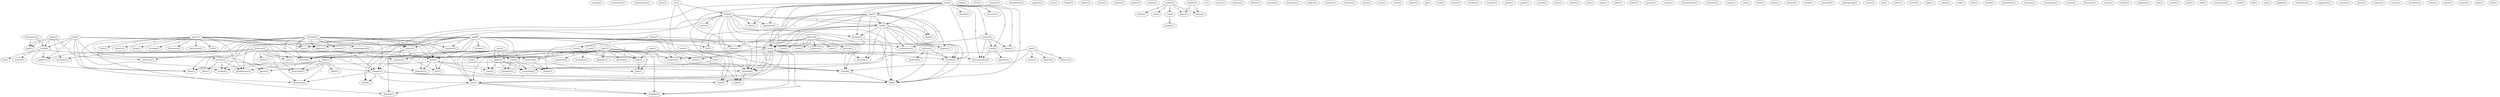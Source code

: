digraph G {
  manage [ label="manage(1)" ];
  molestation [ label="molestation(1)" ];
  condemnation [ label="condemnation(1)" ];
  show [ label="show(1)" ];
  intercourse [ label="intercourse(2)" ];
  ritual [ label="ritual(4)" ];
  part [ label="part(1)" ];
  judge [ label="judge(1)" ];
  force [ label="force(1)" ];
  agree [ label="agree(1)" ];
  theft [ label="theft(1)" ];
  deserve [ label="deserve(1)" ];
  living [ label="living(1)" ];
  coveting [ label="coveting(1)" ];
  activity [ label="activity(2)" ];
  discussion [ label="discussion(1)" ];
  rhetorician [ label="rhetorician(1)" ];
  led [ label="led(1)" ];
  suggests [ label="suggests(1)" ];
  matter [ label="matter(2)" ];
  fact [ label="fact(1)" ];
  drunkenness [ label="drunkenness(1)" ];
  interest [ label="interest(2)" ];
  reviling [ label="reviling(1)" ];
  fornication [ label="fornication(1)" ];
  someone [ label="someone(1)" ];
  idiosyncracy [ label="idiosyncracy(1)" ];
  appears [ label="appears(1)" ];
  case [ label="case(1)" ];
  length [ label="length(1)" ];
  argues [ label="argues(1)" ];
  abuse [ label="abuse(1)" ];
  shadow [ label="shadow(1)" ];
  guide [ label="guide(1)" ];
  conjure [ label="conjure(1)" ];
  cor [ label="cor(1)" ];
  doubt [ label="doubt(3)" ];
  anything [ label="anything(4)" ];
  make [ label="make(1)" ];
  siemon [ label="siemon(3)" ];
  article [ label="article(1)" ];
  edu [ label="edu(2)" ];
  com [ label="com(4)" ];
  panix [ label="panix(3)" ];
  writes [ label="writes(2)" ];
  cc [ label="cc(1)" ];
  mserv [ label="mserv(1)" ];
  defense [ label="defense(1)" ];
  follows [ label="follows(1)" ];
  porneia [ label="porneia(2)" ];
  moderator [ label="moderator(1)" ];
  subject [ label="subject(1)" ];
  witness [ label="witness(3)" ];
  darkness [ label="darkness(2)" ];
  trouble [ label="trouble(2)" ];
  everything [ label="everything(2)" ];
  find [ label="find(2)" ];
  love [ label="love(1)" ];
  depends [ label="depends(1)" ];
  neighbor [ label="neighbor(2)" ];
  examine [ label="examine(1)" ];
  criterion [ label="criterion(1)" ];
  dozen [ label="dozen(1)" ];
  read [ label="read(1)" ];
  slander [ label="slander(1)" ];
  amounts [ label="amounts(1)" ];
  rape [ label="rape(5)" ];
  child [ label="child(2)" ];
  use [ label="use(1)" ];
  ignorance [ label="ignorance(1)" ];
  context [ label="context(2)" ];
  dismiss [ label="dismiss(2)" ];
  use [ label="use(4)" ];
  vilest [ label="vilest(1)" ];
  charge [ label="charge(1)" ];
  raised [ label="raised(1)" ];
  story [ label="story(2)" ];
  cause [ label="cause(1)" ];
  homosexuality [ label="homosexuality(4)" ];
  law [ label="law(4)" ];
  applies [ label="applies(1)" ];
  ignore [ label="ignore(1)" ];
  know [ label="know(1)" ];
  thought [ label="thought(1)" ];
  determine [ label="determine(1)" ];
  feels [ label="feels(1)" ];
  news [ label="news(1)" ];
  verse [ label="verse(2)" ];
  equate [ label="equate(2)" ];
  go [ label="go(1)" ];
  send [ label="send(1)" ];
  letter [ label="letter(1)" ];
  everyone [ label="everyone(1)" ];
  corner [ label="corner(1)" ];
  world [ label="world(6)" ];
  basis [ label="basis(2)" ];
  conclusion [ label="conclusion(1)" ];
  selection [ label="selection(1)" ];
  torpedo [ label="torpedo(1)" ];
  quote [ label="quote(1)" ];
  psalm [ label="psalm(1)" ];
  counsel [ label="counsel(1)" ];
  raise [ label="raise(1)" ];
  culture [ label="culture(1)" ];
  clue [ label="clue(1)" ];
  obey [ label="obey(1)" ];
  spirit [ label="spirit(1)" ];
  bother [ label="bother(1)" ];
  ground [ label="ground(1)" ];
  son [ label="son(2)" ];
  believes [ label="believes(1)" ];
  name [ label="name(1)" ];
  believe [ label="believe(2)" ];
  condemn [ label="condemn(3)" ];
  buried [ label="buried(1)" ];
  lot [ label="lot(1)" ];
  couple [ label="couple(1)" ];
  interpretation [ label="interpretation(1)" ];
  stand [ label="stand(1)" ];
  meaning [ label="meaning(1)" ];
  chapter [ label="chapter(1)" ];
  sex [ label="sex(1)" ];
  continuation [ label="continuation(1)" ];
  dishonest [ label="dishonest(1)" ];
  comes [ label="comes(1)" ];
  took [ label="took(1)" ];
  linch [ label="linch(1)" ];
  hates [ label="hates(1)" ];
  address [ label="address(4)" ];
  side [ label="side(1)" ];
  herring [ label="herring(1)" ];
  front [ label="front(1)" ];
  track [ label="track(1)" ];
  debate [ label="debate(1)" ];
  issue [ label="issue(2)" ];
  business [ label="business(1)" ];
  return [ label="return(1)" ];
  won [ label="won(2)" ];
  deal [ label="deal(1)" ];
  exegesis [ label="exegesis(1)" ];
  take [ label="take(2)" ];
  think [ label="think(3)" ];
  love [ label="love(1)" ];
  come [ label="come(1)" ];
  fear [ label="fear(1)" ];
  kashrut [ label="kashrut(1)" ];
  break [ label="break(1)" ];
  command [ label="command(1)" ];
  adult [ label="adult(1)" ];
  anthropology [ label="anthropology(1)" ];
  notice [ label="notice(1)" ];
  pin [ label="pin(1)" ];
  order [ label="order(1)" ];
  reread [ label="reread(1)" ];
  christian [ label="christian(2)" ];
  wishes [ label="wishes(1)" ];
  expound [ label="expound(1)" ];
  see [ label="see(3)" ];
  commandment [ label="commandment(2)" ];
  bible [ label="bible(1)" ];
  sodom [ label="sodom(1)" ];
  told [ label="told(1)" ];
  time [ label="time(1)" ];
  acts [ label="acts(1)" ];
  light [ label="light(10)" ];
  came [ label="came(1)" ];
  truth [ label="truth(4)" ];
  sort [ label="sort(1)" ];
  prejudice [ label="prejudice(1)" ];
  forbid [ label="forbid(1)" ];
  effort [ label="effort(1)" ];
  christianity [ label="christianity(1)" ];
  sensitize [ label="sensitize(1)" ];
  paul [ label="paul(8)" ];
  license [ label="license(1)" ];
  tells [ label="tells(1)" ];
  prince [ label="prince(1)" ];
  assumption [ label="assumption(1)" ];
  anyone [ label="anyone(1)" ];
  discusses [ label="discusses(1)" ];
  claims [ label="claims(1)" ];
  inherit [ label="inherit(1)" ];
  sake [ label="sake(1)" ];
  leviticus [ label="leviticus(5)" ];
  behavior [ label="behavior(6)" ];
  decide [ label="decide(1)" ];
  judgment [ label="judgment(1)" ];
  die [ label="die(1)" ];
  usenet [ label="usenet(1)" ];
  god [ label="god(13)" ];
  incendiary [ label="incendiary(1)" ];
  kingdom [ label="kingdom(1)" ];
  shunning [ label="shunning(1)" ];
  argument [ label="argument(2)" ];
  joke [ label="joke(1)" ];
  self [ label="self(1)" ];
  restatement [ label="restatement(1)" ];
  mark [ label="mark(1)" ];
  shame [ label="shame(1)" ];
  fall [ label="fall(1)" ];
  humanity [ label="humanity(1)" ];
  christ [ label="christ(3)" ];
  iup [ label="iup(1)" ];
  michael [ label="michael(3)" ];
  blanket [ label="blanket(1)" ];
  wickedness [ label="wickedness(1)" ];
  magnitude [ label="magnitude(1)" ];
  concern [ label="concern(1)" ];
  shows [ label="shows(1)" ];
  equation [ label="equation(1)" ];
  require [ label="require(1)" ];
  course [ label="course(1)" ];
  circularity [ label="circularity(2)" ];
  listen [ label="listen(1)" ];
  jesus [ label="jesus(1)" ];
  mozart [ label="mozart(1)" ];
  john [ label="john(1)" ];
  kind [ label="kind(1)" ];
  intercourse -> ritual [ label="1" ];
  intercourse -> part [ label="1" ];
  agree -> theft [ label="1" ];
  agree -> deserve [ label="1" ];
  agree -> living [ label="1" ];
  agree -> coveting [ label="1" ];
  agree -> activity [ label="1" ];
  agree -> discussion [ label="1" ];
  agree -> rhetorician [ label="1" ];
  agree -> led [ label="1" ];
  agree -> suggests [ label="1" ];
  agree -> matter [ label="1" ];
  agree -> fact [ label="1" ];
  agree -> drunkenness [ label="1" ];
  agree -> interest [ label="1" ];
  agree -> reviling [ label="1" ];
  agree -> fornication [ label="1" ];
  cor -> doubt [ label="1" ];
  cor -> anything [ label="1" ];
  cor -> make [ label="1" ];
  siemon -> article [ label="1" ];
  siemon -> edu [ label="1" ];
  siemon -> com [ label="1" ];
  siemon -> panix [ label="1" ];
  siemon -> writes [ label="1" ];
  witness -> darkness [ label="2" ];
  witness -> trouble [ label="1" ];
  witness -> everything [ label="2" ];
  witness -> find [ label="1" ];
  love -> depends [ label="1" ];
  love -> neighbor [ label="1" ];
  read -> slander [ label="1" ];
  read -> amounts [ label="1" ];
  read -> rape [ label="1" ];
  read -> child [ label="1" ];
  read -> use [ label="1" ];
  read -> ignorance [ label="1" ];
  read -> trouble [ label="1" ];
  read -> context [ label="1" ];
  read -> dismiss [ label="1" ];
  read -> use [ label="1" ];
  read -> vilest [ label="1" ];
  read -> charge [ label="1" ];
  read -> raised [ label="1" ];
  read -> story [ label="1" ];
  read -> cause [ label="1" ];
  read -> homosexuality [ label="1" ];
  read -> find [ label="1" ];
  law -> ritual [ label="2" ];
  law -> part [ label="2" ];
  law -> applies [ label="1" ];
  law -> ignore [ label="1" ];
  law -> know [ label="1" ];
  law -> thought [ label="1" ];
  law -> determine [ label="1" ];
  law -> feels [ label="1" ];
  doubt -> child [ label="1" ];
  doubt -> ignorance [ label="1" ];
  doubt -> trouble [ label="1" ];
  doubt -> dismiss [ label="1" ];
  doubt -> vilest [ label="1" ];
  doubt -> corner [ label="1" ];
  doubt -> thought [ label="1" ];
  doubt -> anything [ label="2" ];
  doubt -> raised [ label="1" ];
  doubt -> cause [ label="1" ];
  doubt -> make [ label="1" ];
  doubt -> world [ label="1" ];
  doubt -> find [ label="1" ];
  basis -> ritual [ label="1" ];
  basis -> part [ label="1" ];
  basis -> conclusion [ label="1" ];
  basis -> selection [ label="1" ];
  son -> believes [ label="1" ];
  son -> name [ label="1" ];
  son -> believe [ label="1" ];
  son -> condemn [ label="1" ];
  son -> world [ label="1" ];
  ritual -> applies [ label="1" ];
  ritual -> know [ label="1" ];
  ritual -> feels [ label="1" ];
  ritual -> buried [ label="1" ];
  ritual -> lot [ label="1" ];
  rape -> child [ label="1" ];
  rape -> use [ label="2" ];
  rape -> stand [ label="1" ];
  rape -> meaning [ label="1" ];
  rape -> chapter [ label="1" ];
  rape -> sex [ label="1" ];
  rape -> use [ label="2" ];
  rape -> continuation [ label="1" ];
  rape -> anything [ label="1" ];
  child -> use [ label="1" ];
  child -> stand [ label="1" ];
  child -> meaning [ label="1" ];
  child -> trouble [ label="1" ];
  child -> chapter [ label="1" ];
  child -> dismiss [ label="1" ];
  child -> use [ label="1" ];
  child -> continuation [ label="1" ];
  child -> anything [ label="1" ];
  child -> cause [ label="1" ];
  child -> find [ label="1" ];
  address -> side [ label="1" ];
  address -> herring [ label="1" ];
  address -> front [ label="1" ];
  address -> track [ label="1" ];
  address -> debate [ label="1" ];
  address -> issue [ label="1" ];
  address -> business [ label="1" ];
  address -> world [ label="1" ];
  address -> return [ label="1" ];
  won -> deal [ label="1" ];
  won -> trouble [ label="1" ];
  won -> exegesis [ label="1" ];
  won -> take [ label="1" ];
  use -> meaning [ label="1" ];
  use -> think [ label="1" ];
  use -> anything [ label="1" ];
  use -> love [ label="1" ];
  use -> neighbor [ label="1" ];
  come -> fear [ label="1" ];
  come -> world [ label="1" ];
  activity -> adult [ label="1" ];
  activity -> drunkenness [ label="1" ];
  activity -> reviling [ label="1" ];
  activity -> fornication [ label="1" ];
  christian -> applies [ label="1" ];
  christian -> suggests [ label="1" ];
  christian -> depends [ label="1" ];
  christian -> matter [ label="1" ];
  christian -> fact [ label="1" ];
  christian -> know [ label="1" ];
  christian -> thought [ label="1" ];
  christian -> wishes [ label="1" ];
  christian -> expound [ label="1" ];
  christian -> interest [ label="1" ];
  christian -> love [ label="1" ];
  christian -> feels [ label="1" ];
  christian -> see [ label="1" ];
  christian -> commandment [ label="1" ];
  acts -> know [ label="1" ];
  acts -> light [ label="1" ];
  acts -> came [ label="1" ];
  acts -> truth [ label="1" ];
  acts -> sort [ label="1" ];
  acts -> prejudice [ label="1" ];
  think -> ignore [ label="1" ];
  think -> thought [ label="1" ];
  think -> drunkenness [ label="1" ];
  think -> reviling [ label="1" ];
  think -> determine [ label="1" ];
  think -> effort [ label="1" ];
  think -> fornication [ label="1" ];
  trouble -> find [ label="1" ];
  paul -> chapter [ label="2" ];
  paul -> sex [ label="2" ];
  paul -> suggests [ label="1" ];
  paul -> use [ label="2" ];
  paul -> license [ label="2" ];
  paul -> continuation [ label="2" ];
  paul -> depends [ label="1" ];
  paul -> matter [ label="1" ];
  paul -> take [ label="2" ];
  paul -> tells [ label="2" ];
  paul -> fact [ label="1" ];
  paul -> know [ label="2" ];
  paul -> thought [ label="1" ];
  paul -> drunkenness [ label="1" ];
  paul -> anything [ label="3" ];
  paul -> expound [ label="1" ];
  paul -> interest [ label="1" ];
  paul -> reviling [ label="1" ];
  paul -> love [ label="1" ];
  paul -> fornication [ label="1" ];
  com -> prince [ label="1" ];
  context -> use [ label="1" ];
  context -> charge [ label="1" ];
  context -> story [ label="1" ];
  context -> homosexuality [ label="1" ];
  dismiss -> use [ label="1" ];
  dismiss -> find [ label="1" ];
  sake -> take [ label="1" ];
  sake -> know [ label="1" ];
  sake -> condemn [ label="1" ];
  leviticus -> ignore [ label="2" ];
  leviticus -> exegesis [ label="1" ];
  leviticus -> behavior [ label="1" ];
  leviticus -> decide [ label="1" ];
  leviticus -> know [ label="1" ];
  leviticus -> conclusion [ label="1" ];
  leviticus -> thought [ label="1" ];
  leviticus -> determine [ label="1" ];
  leviticus -> selection [ label="1" ];
  leviticus -> feels [ label="1" ];
  leviticus -> see [ label="1" ];
  use -> anything [ label="1" ];
  use -> love [ label="1" ];
  use -> neighbor [ label="1" ];
  god -> take [ label="2" ];
  god -> incendiary [ label="1" ];
  god -> behavior [ label="1" ];
  god -> tells [ label="1" ];
  god -> know [ label="1" ];
  god -> light [ label="2" ];
  god -> came [ label="1" ];
  god -> truth [ label="1" ];
  god -> kingdom [ label="1" ];
  god -> condemn [ label="2" ];
  god -> shunning [ label="1" ];
  god -> homosexuality [ label="1" ];
  god -> love [ label="1" ];
  god -> world [ label="1" ];
  god -> neighbor [ label="1" ];
  god -> argument [ label="1" ];
  matter -> know [ label="1" ];
  matter -> sort [ label="1" ];
  matter -> interest [ label="1" ];
  matter -> prejudice [ label="1" ];
  take -> tells [ label="1" ];
  fear -> everything [ label="2" ];
  behavior -> shame [ label="1" ];
  know -> anything [ label="1" ];
  know -> everything [ label="1" ];
  know -> sort [ label="1" ];
  know -> feels [ label="1" ];
  know -> find [ label="1" ];
  know -> prejudice [ label="1" ];
  light -> came [ label="2" ];
  light -> humanity [ label="3" ];
  light -> everything [ label="3" ];
  light -> world [ label="2" ];
  christ -> shame [ label="1" ];
  christ -> debate [ label="1" ];
  christ -> issue [ label="1" ];
  christ -> return [ label="1" ];
  truth -> shame [ label="1" ];
  truth -> humanity [ label="2" ];
  truth -> everything [ label="2" ];
  michael -> panix [ label="1" ];
  michael -> writes [ label="1" ];
  thought -> raised [ label="1" ];
  thought -> cause [ label="1" ];
  thought -> determine [ label="1" ];
  thought -> love [ label="1" ];
  thought -> find [ label="1" ];
  anything -> make [ label="2" ];
  story -> homosexuality [ label="1" ];
  story -> equation [ label="1" ];
  issue -> interest [ label="1" ];
  issue -> return [ label="1" ];
  love -> neighbor [ label="1" ];
  world -> find [ label="1" ];
}
